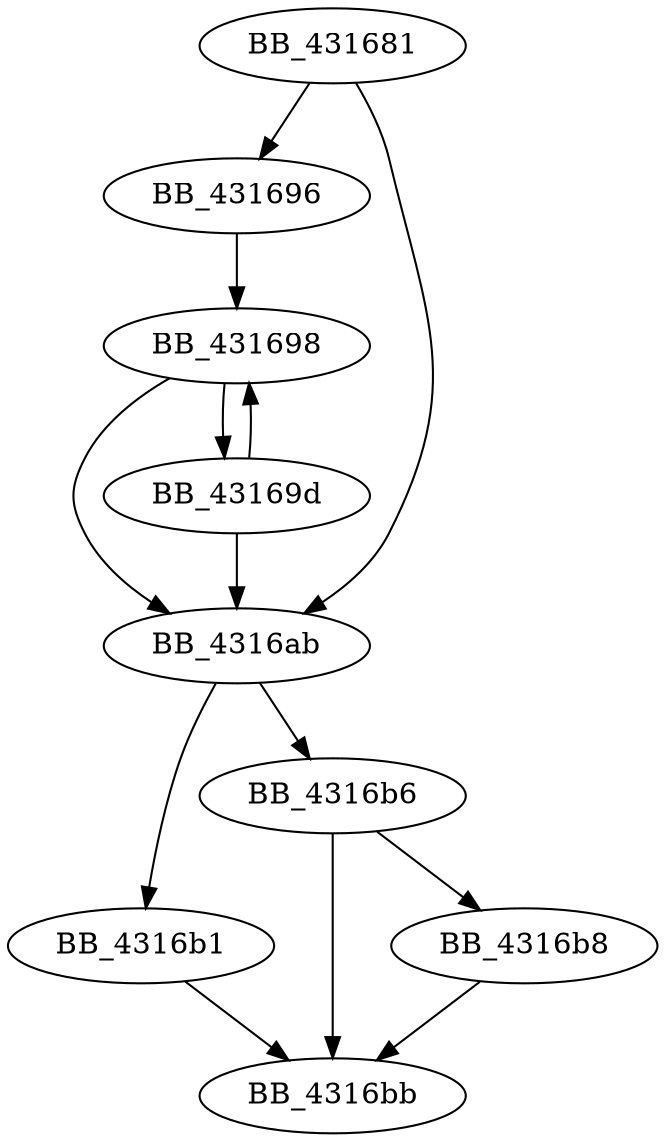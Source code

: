 DiGraph _wcscmp{
BB_431681->BB_431696
BB_431681->BB_4316ab
BB_431696->BB_431698
BB_431698->BB_43169d
BB_431698->BB_4316ab
BB_43169d->BB_431698
BB_43169d->BB_4316ab
BB_4316ab->BB_4316b1
BB_4316ab->BB_4316b6
BB_4316b1->BB_4316bb
BB_4316b6->BB_4316b8
BB_4316b6->BB_4316bb
BB_4316b8->BB_4316bb
}
